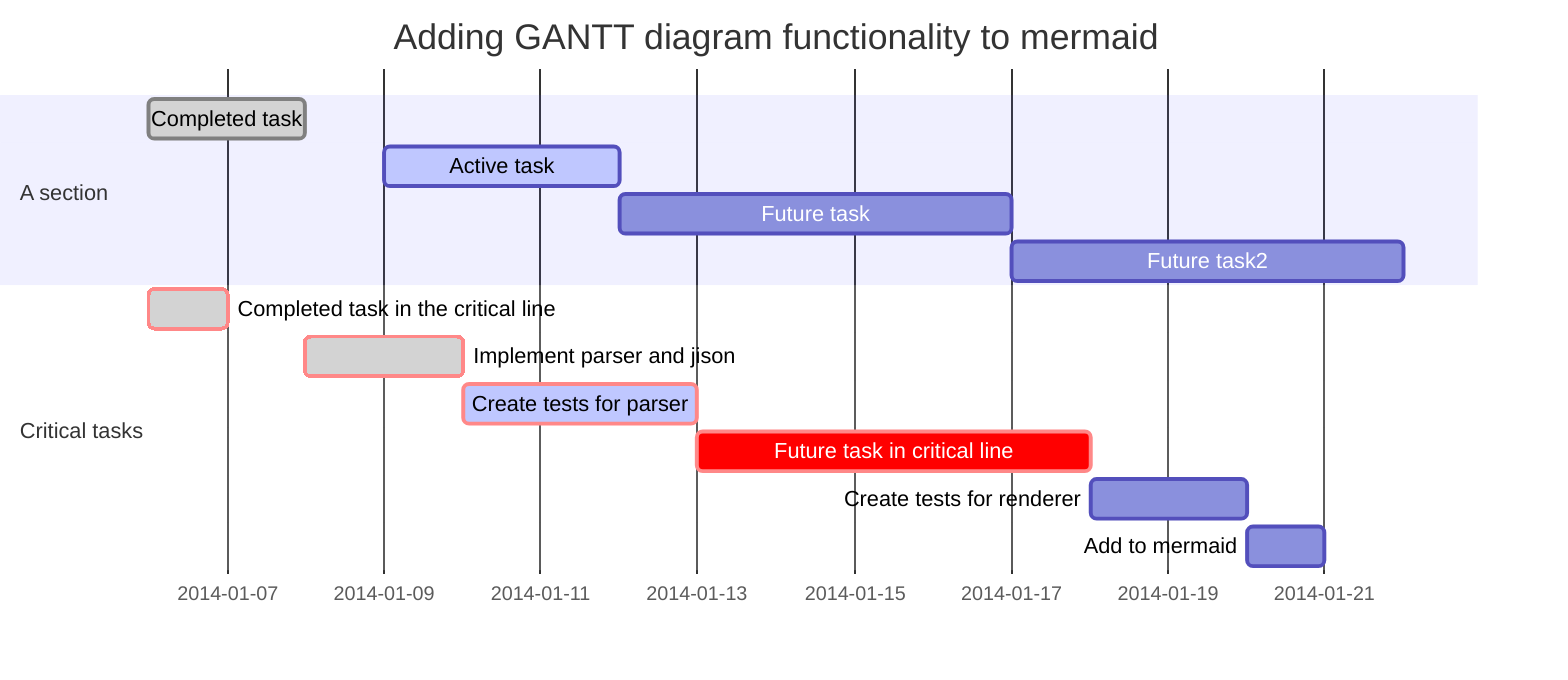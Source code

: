gantt
  dateFormat  YYYY-MM-DD
  title Adding GANTT diagram functionality to mermaid
  section A section
  Completed task            :done,    des1, 2014-01-06,2014-01-08
  Active task               :active,  des2, 2014-01-09, 3d
  Future task               :         des3, after des2, 5d
  Future task2              :         des4, after des3, 5d
  section Critical tasks
  Completed task in the critical line :crit, done, 2014-01-06,24h
  Implement parser and jison          :crit, done, after des1, 2d
  Create tests for parser             :crit, active, 3d
  Future task in critical line        :crit, 5d
  Create tests for renderer           :2d
  Add to mermaid                      :1d